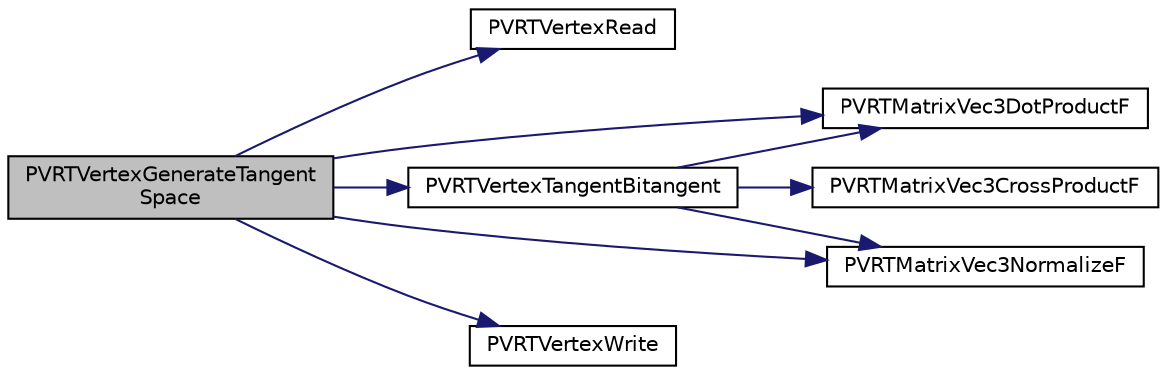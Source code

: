 digraph "PVRTVertexGenerateTangentSpace"
{
  edge [fontname="Helvetica",fontsize="10",labelfontname="Helvetica",labelfontsize="10"];
  node [fontname="Helvetica",fontsize="10",shape=record];
  rankdir="LR";
  Node1 [label="PVRTVertexGenerateTangent\lSpace",height=0.2,width=0.4,color="black", fillcolor="grey75", style="filled", fontcolor="black"];
  Node1 -> Node2 [color="midnightblue",fontsize="10",style="solid",fontname="Helvetica"];
  Node2 [label="PVRTVertexRead",height=0.2,width=0.4,color="black", fillcolor="white", style="filled",URL="$_p_v_r_t_vertex_8h.html#a5f678a22b54202754f477000ae107af2"];
  Node1 -> Node3 [color="midnightblue",fontsize="10",style="solid",fontname="Helvetica"];
  Node3 [label="PVRTVertexTangentBitangent",height=0.2,width=0.4,color="black", fillcolor="white", style="filled",URL="$_p_v_r_t_vertex_8h.html#af2843e359032a6d1cda8647b667a7aa9"];
  Node3 -> Node4 [color="midnightblue",fontsize="10",style="solid",fontname="Helvetica"];
  Node4 [label="PVRTMatrixVec3DotProductF",height=0.2,width=0.4,color="black", fillcolor="white", style="filled",URL="$_p_v_r_t_matrix_8h.html#aff799c1d9db96bc9e2e0b6b006b89326"];
  Node3 -> Node5 [color="midnightblue",fontsize="10",style="solid",fontname="Helvetica"];
  Node5 [label="PVRTMatrixVec3NormalizeF",height=0.2,width=0.4,color="black", fillcolor="white", style="filled",URL="$_p_v_r_t_matrix_8h.html#ac3209bb973c90b96ae9585ca5129a7d4"];
  Node3 -> Node6 [color="midnightblue",fontsize="10",style="solid",fontname="Helvetica"];
  Node6 [label="PVRTMatrixVec3CrossProductF",height=0.2,width=0.4,color="black", fillcolor="white", style="filled",URL="$_p_v_r_t_matrix_8h.html#a35aa277943e7e9a07dc7f32a5c187e8e"];
  Node1 -> Node4 [color="midnightblue",fontsize="10",style="solid",fontname="Helvetica"];
  Node1 -> Node5 [color="midnightblue",fontsize="10",style="solid",fontname="Helvetica"];
  Node1 -> Node7 [color="midnightblue",fontsize="10",style="solid",fontname="Helvetica"];
  Node7 [label="PVRTVertexWrite",height=0.2,width=0.4,color="black", fillcolor="white", style="filled",URL="$_p_v_r_t_vertex_8h.html#a1a12cf45976d3fc5ebda97bbe4680ff6"];
}
